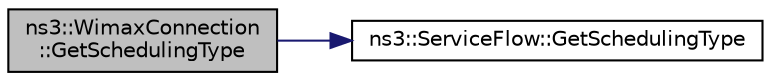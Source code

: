 digraph "ns3::WimaxConnection::GetSchedulingType"
{
  edge [fontname="Helvetica",fontsize="10",labelfontname="Helvetica",labelfontsize="10"];
  node [fontname="Helvetica",fontsize="10",shape=record];
  rankdir="LR";
  Node1 [label="ns3::WimaxConnection\l::GetSchedulingType",height=0.2,width=0.4,color="black", fillcolor="grey75", style="filled", fontcolor="black"];
  Node1 -> Node2 [color="midnightblue",fontsize="10",style="solid"];
  Node2 [label="ns3::ServiceFlow::GetSchedulingType",height=0.2,width=0.4,color="black", fillcolor="white", style="filled",URL="$d7/ded/classns3_1_1ServiceFlow.html#a260766f4854f202822982aede314aeae"];
}
